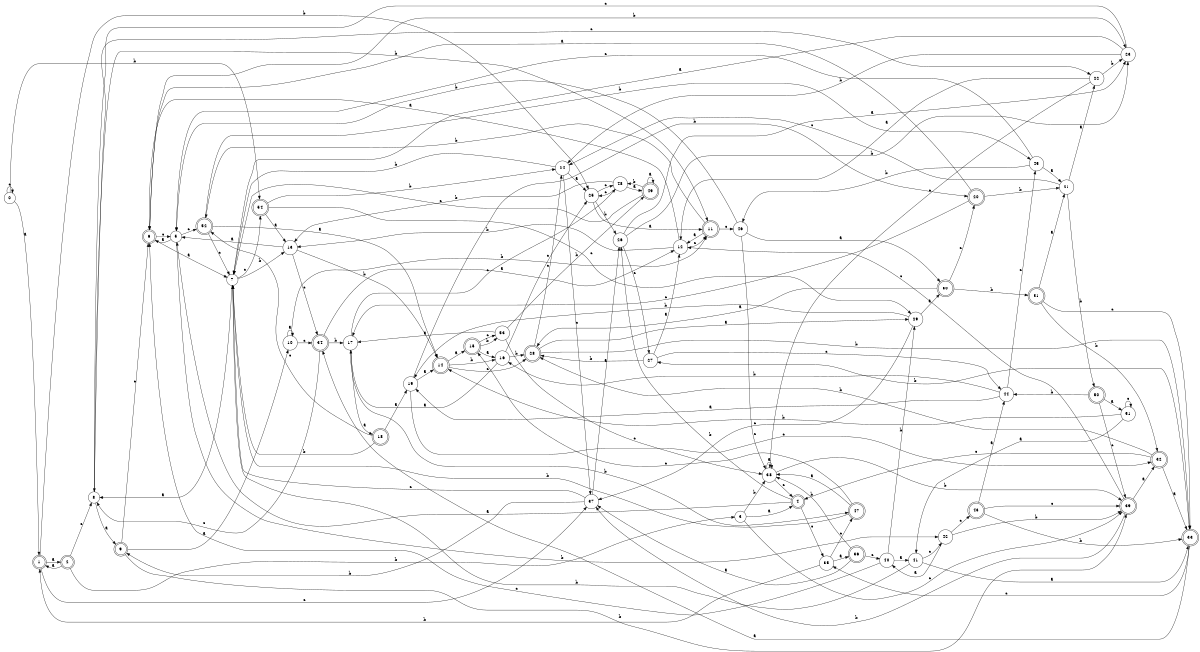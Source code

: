 digraph n44_2 {
__start0 [label="" shape="none"];

rankdir=LR;
size="8,5";

s0 [style="filled", color="black", fillcolor="white" shape="circle", label="0"];
s1 [style="rounded,filled", color="black", fillcolor="white" shape="doublecircle", label="1"];
s2 [style="rounded,filled", color="black", fillcolor="white" shape="doublecircle", label="2"];
s3 [style="filled", color="black", fillcolor="white" shape="circle", label="3"];
s4 [style="rounded,filled", color="black", fillcolor="white" shape="doublecircle", label="4"];
s5 [style="filled", color="black", fillcolor="white" shape="circle", label="5"];
s6 [style="rounded,filled", color="black", fillcolor="white" shape="doublecircle", label="6"];
s7 [style="filled", color="black", fillcolor="white" shape="circle", label="7"];
s8 [style="filled", color="black", fillcolor="white" shape="circle", label="8"];
s9 [style="rounded,filled", color="black", fillcolor="white" shape="doublecircle", label="9"];
s10 [style="filled", color="black", fillcolor="white" shape="circle", label="10"];
s11 [style="rounded,filled", color="black", fillcolor="white" shape="doublecircle", label="11"];
s12 [style="filled", color="black", fillcolor="white" shape="circle", label="12"];
s13 [style="filled", color="black", fillcolor="white" shape="circle", label="13"];
s14 [style="rounded,filled", color="black", fillcolor="white" shape="doublecircle", label="14"];
s15 [style="rounded,filled", color="black", fillcolor="white" shape="doublecircle", label="15"];
s16 [style="filled", color="black", fillcolor="white" shape="circle", label="16"];
s17 [style="filled", color="black", fillcolor="white" shape="circle", label="17"];
s18 [style="rounded,filled", color="black", fillcolor="white" shape="doublecircle", label="18"];
s19 [style="filled", color="black", fillcolor="white" shape="circle", label="19"];
s20 [style="rounded,filled", color="black", fillcolor="white" shape="doublecircle", label="20"];
s21 [style="filled", color="black", fillcolor="white" shape="circle", label="21"];
s22 [style="filled", color="black", fillcolor="white" shape="circle", label="22"];
s23 [style="filled", color="black", fillcolor="white" shape="circle", label="23"];
s24 [style="filled", color="black", fillcolor="white" shape="circle", label="24"];
s25 [style="filled", color="black", fillcolor="white" shape="circle", label="25"];
s26 [style="filled", color="black", fillcolor="white" shape="circle", label="26"];
s27 [style="filled", color="black", fillcolor="white" shape="circle", label="27"];
s28 [style="rounded,filled", color="black", fillcolor="white" shape="doublecircle", label="28"];
s29 [style="filled", color="black", fillcolor="white" shape="circle", label="29"];
s30 [style="rounded,filled", color="black", fillcolor="white" shape="doublecircle", label="30"];
s31 [style="rounded,filled", color="black", fillcolor="white" shape="doublecircle", label="31"];
s32 [style="rounded,filled", color="black", fillcolor="white" shape="doublecircle", label="32"];
s33 [style="rounded,filled", color="black", fillcolor="white" shape="doublecircle", label="33"];
s34 [style="rounded,filled", color="black", fillcolor="white" shape="doublecircle", label="34"];
s35 [style="filled", color="black", fillcolor="white" shape="circle", label="35"];
s36 [style="rounded,filled", color="black", fillcolor="white" shape="doublecircle", label="36"];
s37 [style="filled", color="black", fillcolor="white" shape="circle", label="37"];
s38 [style="filled", color="black", fillcolor="white" shape="circle", label="38"];
s39 [style="rounded,filled", color="black", fillcolor="white" shape="doublecircle", label="39"];
s40 [style="filled", color="black", fillcolor="white" shape="circle", label="40"];
s41 [style="filled", color="black", fillcolor="white" shape="circle", label="41"];
s42 [style="filled", color="black", fillcolor="white" shape="circle", label="42"];
s43 [style="rounded,filled", color="black", fillcolor="white" shape="doublecircle", label="43"];
s44 [style="filled", color="black", fillcolor="white" shape="circle", label="44"];
s45 [style="filled", color="black", fillcolor="white" shape="circle", label="45"];
s46 [style="filled", color="black", fillcolor="white" shape="circle", label="46"];
s47 [style="rounded,filled", color="black", fillcolor="white" shape="doublecircle", label="47"];
s48 [style="filled", color="black", fillcolor="white" shape="circle", label="48"];
s49 [style="rounded,filled", color="black", fillcolor="white" shape="doublecircle", label="49"];
s50 [style="rounded,filled", color="black", fillcolor="white" shape="doublecircle", label="50"];
s51 [style="filled", color="black", fillcolor="white" shape="circle", label="51"];
s52 [style="rounded,filled", color="black", fillcolor="white" shape="doublecircle", label="52"];
s53 [style="filled", color="black", fillcolor="white" shape="circle", label="53"];
s54 [style="rounded,filled", color="black", fillcolor="white" shape="doublecircle", label="54"];
s0 -> s1 [label="a"];
s0 -> s54 [label="b"];
s0 -> s0 [label="c"];
s1 -> s2 [label="a"];
s1 -> s25 [label="b"];
s1 -> s37 [label="c"];
s2 -> s1 [label="a"];
s2 -> s3 [label="b"];
s2 -> s8 [label="c"];
s3 -> s4 [label="a"];
s3 -> s38 [label="b"];
s3 -> s39 [label="c"];
s4 -> s5 [label="a"];
s4 -> s26 [label="b"];
s4 -> s35 [label="c"];
s5 -> s6 [label="a"];
s5 -> s42 [label="b"];
s5 -> s52 [label="c"];
s6 -> s7 [label="a"];
s6 -> s23 [label="b"];
s6 -> s5 [label="c"];
s7 -> s8 [label="a"];
s7 -> s13 [label="b"];
s7 -> s54 [label="c"];
s8 -> s9 [label="a"];
s8 -> s11 [label="b"];
s8 -> s22 [label="c"];
s9 -> s10 [label="a"];
s9 -> s39 [label="b"];
s9 -> s6 [label="c"];
s10 -> s10 [label="a"];
s10 -> s11 [label="b"];
s10 -> s34 [label="c"];
s11 -> s12 [label="a"];
s11 -> s52 [label="b"];
s11 -> s46 [label="c"];
s12 -> s6 [label="a"];
s12 -> s13 [label="b"];
s12 -> s11 [label="c"];
s13 -> s5 [label="a"];
s13 -> s14 [label="b"];
s13 -> s34 [label="c"];
s14 -> s15 [label="a"];
s14 -> s16 [label="b"];
s14 -> s28 [label="c"];
s15 -> s16 [label="a"];
s15 -> s53 [label="b"];
s15 -> s53 [label="c"];
s16 -> s17 [label="a"];
s16 -> s28 [label="b"];
s16 -> s25 [label="c"];
s17 -> s18 [label="a"];
s17 -> s47 [label="b"];
s17 -> s48 [label="c"];
s18 -> s19 [label="a"];
s18 -> s7 [label="b"];
s18 -> s52 [label="c"];
s19 -> s14 [label="a"];
s19 -> s20 [label="b"];
s19 -> s32 [label="c"];
s20 -> s6 [label="a"];
s20 -> s21 [label="b"];
s20 -> s17 [label="c"];
s21 -> s22 [label="a"];
s21 -> s50 [label="b"];
s21 -> s24 [label="c"];
s22 -> s12 [label="a"];
s22 -> s23 [label="b"];
s22 -> s38 [label="c"];
s23 -> s7 [label="a"];
s23 -> s24 [label="b"];
s23 -> s8 [label="c"];
s24 -> s25 [label="a"];
s24 -> s7 [label="b"];
s24 -> s37 [label="c"];
s25 -> s11 [label="a"];
s25 -> s26 [label="b"];
s25 -> s48 [label="c"];
s26 -> s23 [label="a"];
s26 -> s23 [label="b"];
s26 -> s27 [label="c"];
s27 -> s12 [label="a"];
s27 -> s28 [label="b"];
s27 -> s44 [label="c"];
s28 -> s29 [label="a"];
s28 -> s33 [label="b"];
s28 -> s24 [label="c"];
s29 -> s30 [label="a"];
s29 -> s19 [label="b"];
s29 -> s37 [label="c"];
s30 -> s28 [label="a"];
s30 -> s31 [label="b"];
s30 -> s20 [label="c"];
s31 -> s21 [label="a"];
s31 -> s32 [label="b"];
s31 -> s33 [label="c"];
s32 -> s33 [label="a"];
s32 -> s28 [label="b"];
s32 -> s4 [label="c"];
s33 -> s34 [label="a"];
s33 -> s27 [label="b"];
s33 -> s35 [label="c"];
s34 -> s12 [label="a"];
s34 -> s17 [label="b"];
s34 -> s8 [label="c"];
s35 -> s36 [label="a"];
s35 -> s1 [label="b"];
s35 -> s47 [label="c"];
s36 -> s37 [label="a"];
s36 -> s38 [label="b"];
s36 -> s40 [label="c"];
s37 -> s26 [label="a"];
s37 -> s9 [label="b"];
s37 -> s7 [label="c"];
s38 -> s38 [label="a"];
s38 -> s39 [label="b"];
s38 -> s4 [label="c"];
s39 -> s32 [label="a"];
s39 -> s37 [label="b"];
s39 -> s12 [label="c"];
s40 -> s41 [label="a"];
s40 -> s29 [label="b"];
s40 -> s6 [label="c"];
s41 -> s33 [label="a"];
s41 -> s7 [label="b"];
s41 -> s42 [label="c"];
s42 -> s40 [label="a"];
s42 -> s39 [label="b"];
s42 -> s43 [label="c"];
s43 -> s44 [label="a"];
s43 -> s33 [label="b"];
s43 -> s39 [label="c"];
s44 -> s19 [label="a"];
s44 -> s16 [label="b"];
s44 -> s45 [label="c"];
s45 -> s21 [label="a"];
s45 -> s46 [label="b"];
s45 -> s5 [label="c"];
s46 -> s30 [label="a"];
s46 -> s5 [label="b"];
s46 -> s38 [label="c"];
s47 -> s38 [label="a"];
s47 -> s7 [label="b"];
s47 -> s15 [label="c"];
s48 -> s49 [label="a"];
s48 -> s13 [label="b"];
s48 -> s25 [label="c"];
s49 -> s49 [label="a"];
s49 -> s48 [label="b"];
s49 -> s7 [label="c"];
s50 -> s51 [label="a"];
s50 -> s44 [label="b"];
s50 -> s39 [label="c"];
s51 -> s41 [label="a"];
s51 -> s14 [label="b"];
s51 -> s51 [label="c"];
s52 -> s14 [label="a"];
s52 -> s45 [label="b"];
s52 -> s7 [label="c"];
s53 -> s17 [label="a"];
s53 -> s49 [label="b"];
s53 -> s38 [label="c"];
s54 -> s13 [label="a"];
s54 -> s24 [label="b"];
s54 -> s29 [label="c"];

}